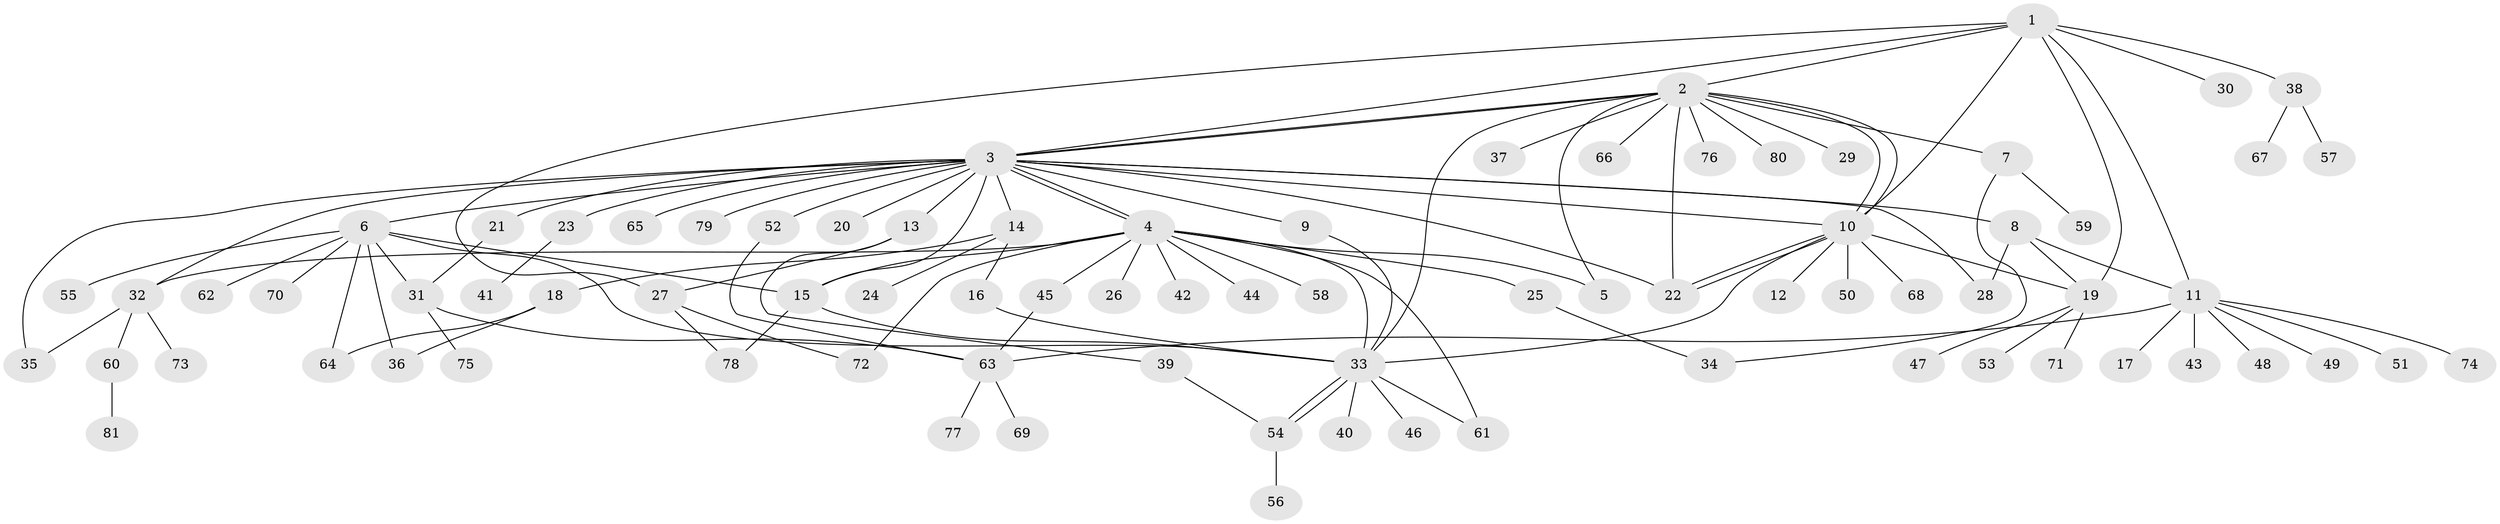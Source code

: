 // coarse degree distribution, {9: 0.01639344262295082, 14: 0.01639344262295082, 19: 0.01639344262295082, 13: 0.03278688524590164, 10: 0.04918032786885246, 2: 0.13114754098360656, 3: 0.06557377049180328, 1: 0.5737704918032787, 4: 0.08196721311475409, 5: 0.01639344262295082}
// Generated by graph-tools (version 1.1) at 2025/23/03/03/25 07:23:50]
// undirected, 81 vertices, 117 edges
graph export_dot {
graph [start="1"]
  node [color=gray90,style=filled];
  1;
  2;
  3;
  4;
  5;
  6;
  7;
  8;
  9;
  10;
  11;
  12;
  13;
  14;
  15;
  16;
  17;
  18;
  19;
  20;
  21;
  22;
  23;
  24;
  25;
  26;
  27;
  28;
  29;
  30;
  31;
  32;
  33;
  34;
  35;
  36;
  37;
  38;
  39;
  40;
  41;
  42;
  43;
  44;
  45;
  46;
  47;
  48;
  49;
  50;
  51;
  52;
  53;
  54;
  55;
  56;
  57;
  58;
  59;
  60;
  61;
  62;
  63;
  64;
  65;
  66;
  67;
  68;
  69;
  70;
  71;
  72;
  73;
  74;
  75;
  76;
  77;
  78;
  79;
  80;
  81;
  1 -- 2;
  1 -- 3;
  1 -- 10;
  1 -- 11;
  1 -- 19;
  1 -- 27;
  1 -- 30;
  1 -- 38;
  2 -- 3;
  2 -- 3;
  2 -- 5;
  2 -- 7;
  2 -- 10;
  2 -- 10;
  2 -- 22;
  2 -- 29;
  2 -- 33;
  2 -- 37;
  2 -- 66;
  2 -- 76;
  2 -- 80;
  3 -- 4;
  3 -- 4;
  3 -- 6;
  3 -- 8;
  3 -- 9;
  3 -- 10;
  3 -- 13;
  3 -- 14;
  3 -- 15;
  3 -- 20;
  3 -- 21;
  3 -- 22;
  3 -- 23;
  3 -- 28;
  3 -- 32;
  3 -- 35;
  3 -- 52;
  3 -- 65;
  3 -- 79;
  4 -- 5;
  4 -- 15;
  4 -- 25;
  4 -- 26;
  4 -- 32;
  4 -- 33;
  4 -- 42;
  4 -- 44;
  4 -- 45;
  4 -- 58;
  4 -- 61;
  4 -- 72;
  6 -- 15;
  6 -- 31;
  6 -- 33;
  6 -- 36;
  6 -- 55;
  6 -- 62;
  6 -- 64;
  6 -- 70;
  7 -- 34;
  7 -- 59;
  8 -- 11;
  8 -- 19;
  8 -- 28;
  9 -- 33;
  10 -- 12;
  10 -- 19;
  10 -- 22;
  10 -- 22;
  10 -- 33;
  10 -- 50;
  10 -- 68;
  11 -- 17;
  11 -- 43;
  11 -- 48;
  11 -- 49;
  11 -- 51;
  11 -- 63;
  11 -- 74;
  13 -- 27;
  13 -- 39;
  14 -- 16;
  14 -- 18;
  14 -- 24;
  15 -- 33;
  15 -- 78;
  16 -- 33;
  18 -- 36;
  18 -- 64;
  19 -- 47;
  19 -- 53;
  19 -- 71;
  21 -- 31;
  23 -- 41;
  25 -- 34;
  27 -- 72;
  27 -- 78;
  31 -- 63;
  31 -- 75;
  32 -- 35;
  32 -- 60;
  32 -- 73;
  33 -- 40;
  33 -- 46;
  33 -- 54;
  33 -- 54;
  33 -- 61;
  38 -- 57;
  38 -- 67;
  39 -- 54;
  45 -- 63;
  52 -- 63;
  54 -- 56;
  60 -- 81;
  63 -- 69;
  63 -- 77;
}
